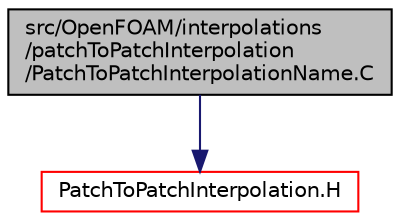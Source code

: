 digraph "src/OpenFOAM/interpolations/patchToPatchInterpolation/PatchToPatchInterpolationName.C"
{
  bgcolor="transparent";
  edge [fontname="Helvetica",fontsize="10",labelfontname="Helvetica",labelfontsize="10"];
  node [fontname="Helvetica",fontsize="10",shape=record];
  Node1 [label="src/OpenFOAM/interpolations\l/patchToPatchInterpolation\l/PatchToPatchInterpolationName.C",height=0.2,width=0.4,color="black", fillcolor="grey75", style="filled" fontcolor="black"];
  Node1 -> Node2 [color="midnightblue",fontsize="10",style="solid",fontname="Helvetica"];
  Node2 [label="PatchToPatchInterpolation.H",height=0.2,width=0.4,color="red",URL="$PatchToPatchInterpolation_8H.html"];
}
